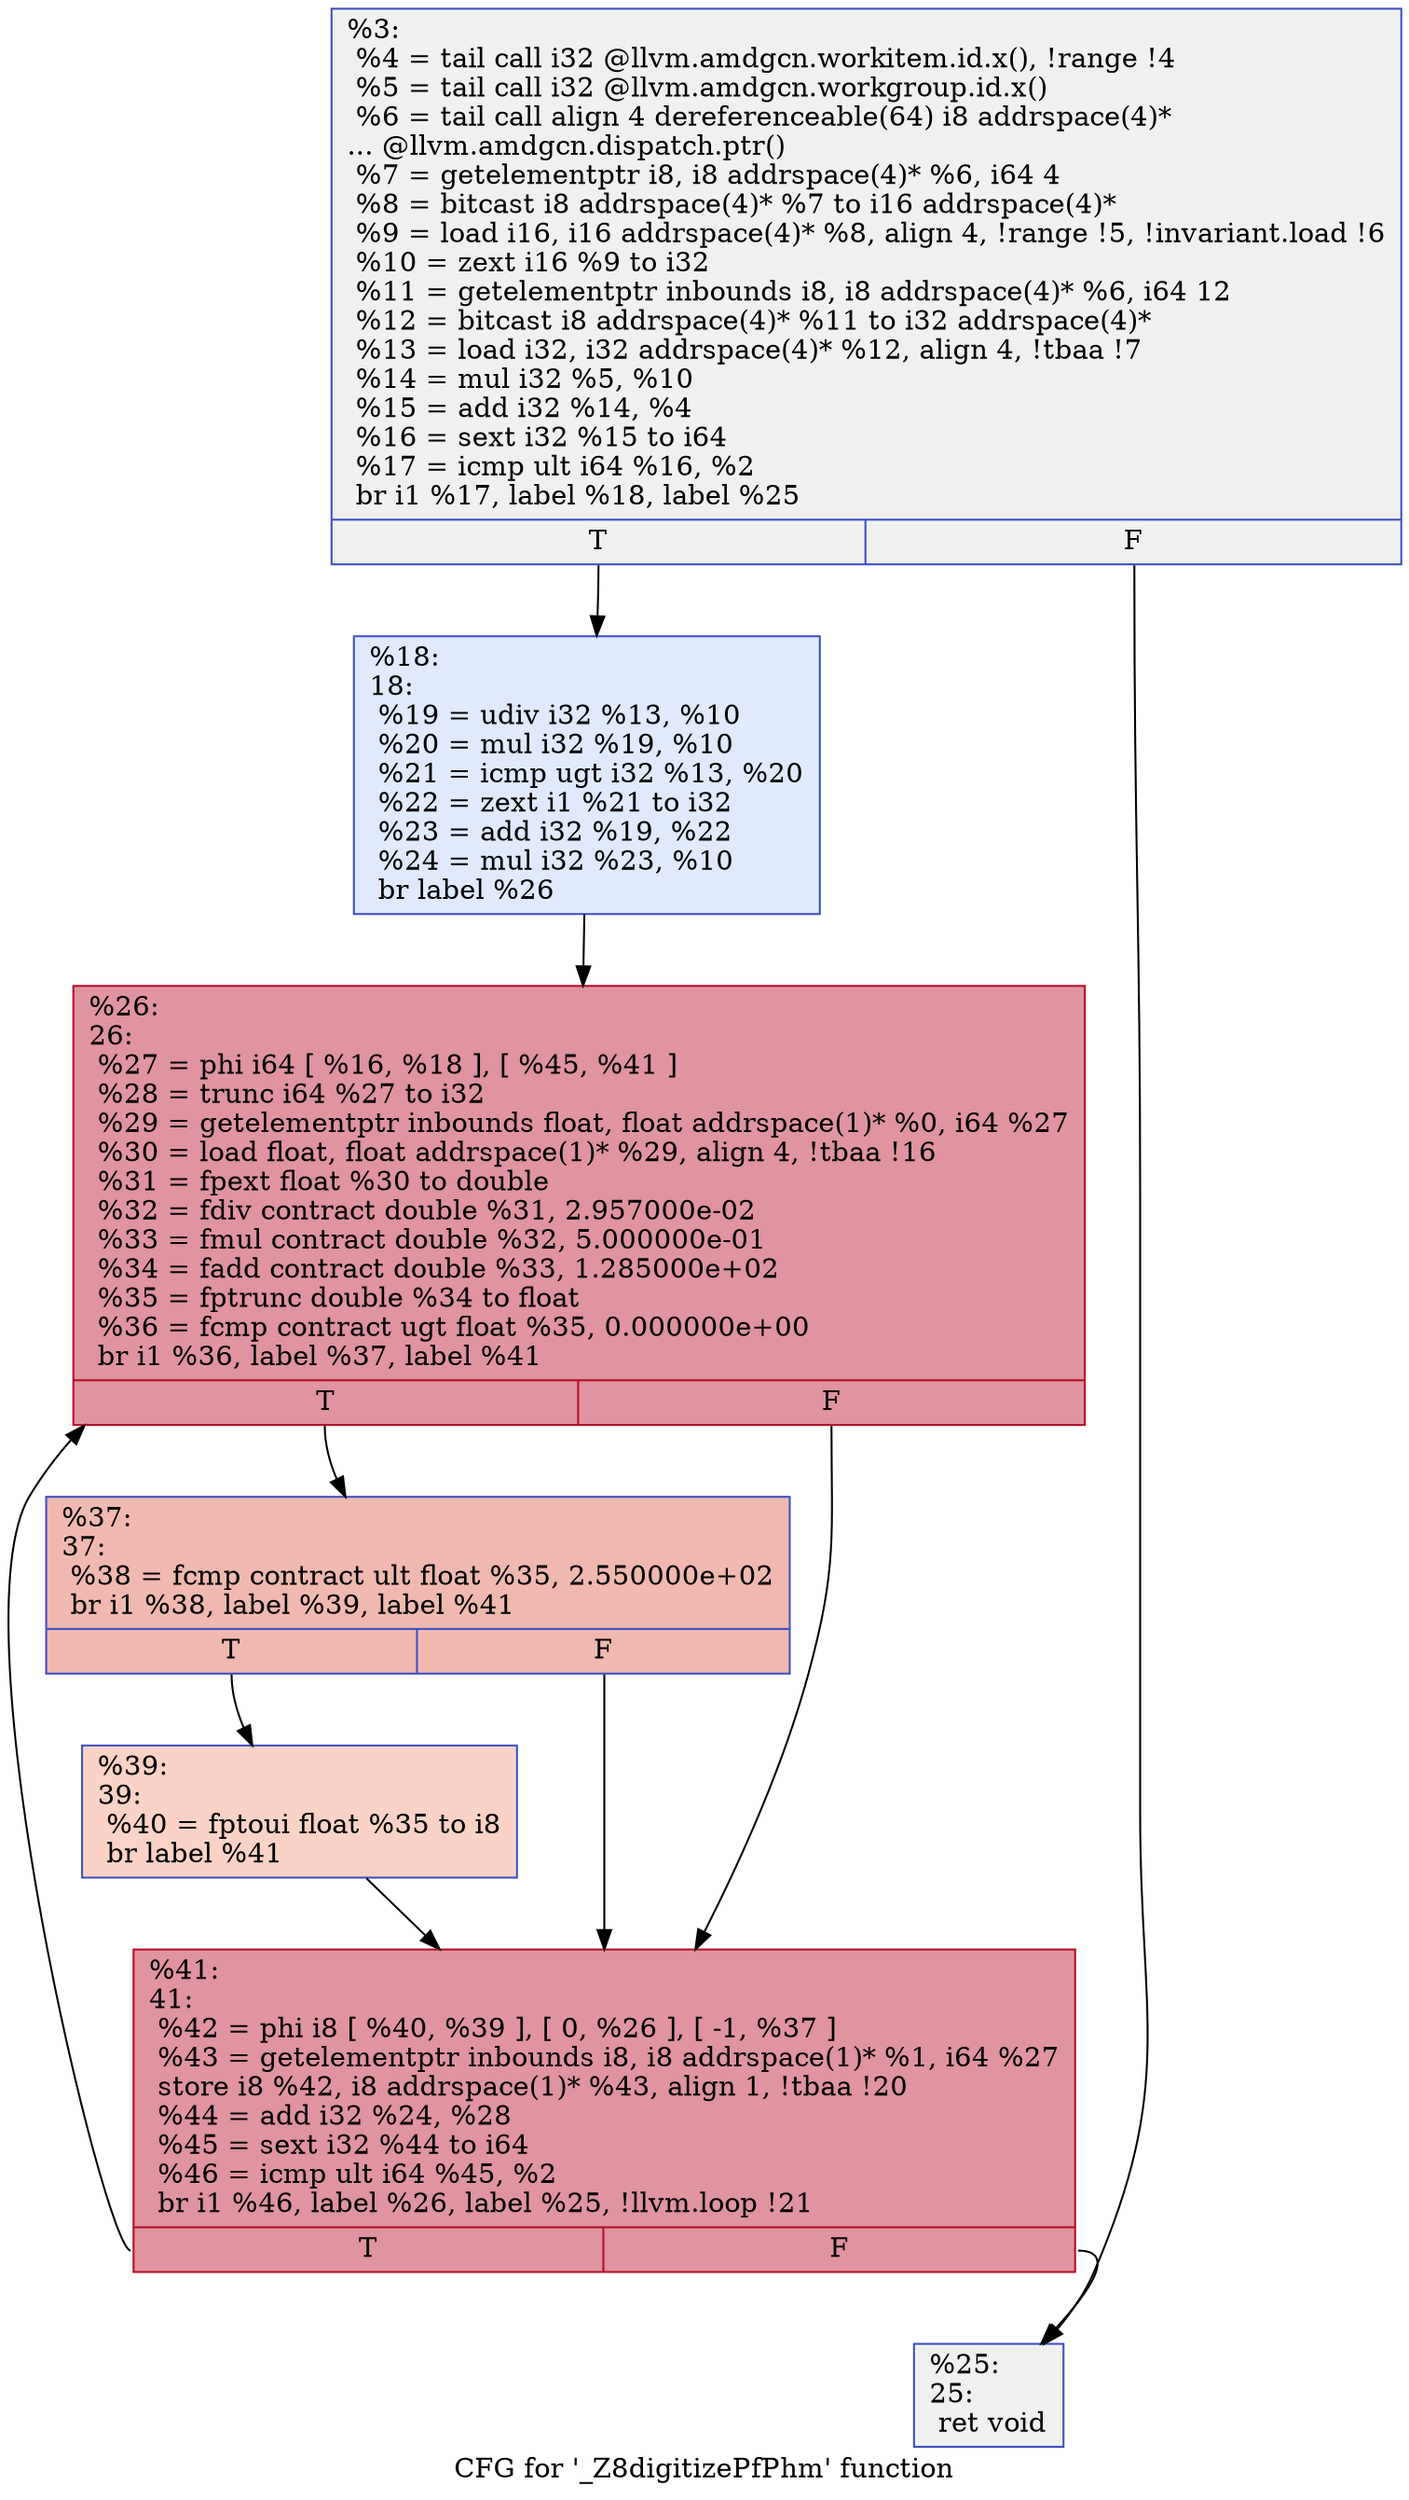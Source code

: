 digraph "CFG for '_Z8digitizePfPhm' function" {
	label="CFG for '_Z8digitizePfPhm' function";

	Node0x6398700 [shape=record,color="#3d50c3ff", style=filled, fillcolor="#dedcdb70",label="{%3:\l  %4 = tail call i32 @llvm.amdgcn.workitem.id.x(), !range !4\l  %5 = tail call i32 @llvm.amdgcn.workgroup.id.x()\l  %6 = tail call align 4 dereferenceable(64) i8 addrspace(4)*\l... @llvm.amdgcn.dispatch.ptr()\l  %7 = getelementptr i8, i8 addrspace(4)* %6, i64 4\l  %8 = bitcast i8 addrspace(4)* %7 to i16 addrspace(4)*\l  %9 = load i16, i16 addrspace(4)* %8, align 4, !range !5, !invariant.load !6\l  %10 = zext i16 %9 to i32\l  %11 = getelementptr inbounds i8, i8 addrspace(4)* %6, i64 12\l  %12 = bitcast i8 addrspace(4)* %11 to i32 addrspace(4)*\l  %13 = load i32, i32 addrspace(4)* %12, align 4, !tbaa !7\l  %14 = mul i32 %5, %10\l  %15 = add i32 %14, %4\l  %16 = sext i32 %15 to i64\l  %17 = icmp ult i64 %16, %2\l  br i1 %17, label %18, label %25\l|{<s0>T|<s1>F}}"];
	Node0x6398700:s0 -> Node0x6399490;
	Node0x6398700:s1 -> Node0x639aa70;
	Node0x6399490 [shape=record,color="#3d50c3ff", style=filled, fillcolor="#b9d0f970",label="{%18:\l18:                                               \l  %19 = udiv i32 %13, %10\l  %20 = mul i32 %19, %10\l  %21 = icmp ugt i32 %13, %20\l  %22 = zext i1 %21 to i32\l  %23 = add i32 %19, %22\l  %24 = mul i32 %23, %10\l  br label %26\l}"];
	Node0x6399490 -> Node0x639aef0;
	Node0x639aa70 [shape=record,color="#3d50c3ff", style=filled, fillcolor="#dedcdb70",label="{%25:\l25:                                               \l  ret void\l}"];
	Node0x639aef0 [shape=record,color="#b70d28ff", style=filled, fillcolor="#b70d2870",label="{%26:\l26:                                               \l  %27 = phi i64 [ %16, %18 ], [ %45, %41 ]\l  %28 = trunc i64 %27 to i32\l  %29 = getelementptr inbounds float, float addrspace(1)* %0, i64 %27\l  %30 = load float, float addrspace(1)* %29, align 4, !tbaa !16\l  %31 = fpext float %30 to double\l  %32 = fdiv contract double %31, 2.957000e-02\l  %33 = fmul contract double %32, 5.000000e-01\l  %34 = fadd contract double %33, 1.285000e+02\l  %35 = fptrunc double %34 to float\l  %36 = fcmp contract ugt float %35, 0.000000e+00\l  br i1 %36, label %37, label %41\l|{<s0>T|<s1>F}}"];
	Node0x639aef0:s0 -> Node0x639c320;
	Node0x639aef0:s1 -> Node0x639b000;
	Node0x639c320 [shape=record,color="#3d50c3ff", style=filled, fillcolor="#de614d70",label="{%37:\l37:                                               \l  %38 = fcmp contract ult float %35, 2.550000e+02\l  br i1 %38, label %39, label %41\l|{<s0>T|<s1>F}}"];
	Node0x639c320:s0 -> Node0x639c4f0;
	Node0x639c320:s1 -> Node0x639b000;
	Node0x639c4f0 [shape=record,color="#3d50c3ff", style=filled, fillcolor="#f59c7d70",label="{%39:\l39:                                               \l  %40 = fptoui float %35 to i8\l  br label %41\l}"];
	Node0x639c4f0 -> Node0x639b000;
	Node0x639b000 [shape=record,color="#b70d28ff", style=filled, fillcolor="#b70d2870",label="{%41:\l41:                                               \l  %42 = phi i8 [ %40, %39 ], [ 0, %26 ], [ -1, %37 ]\l  %43 = getelementptr inbounds i8, i8 addrspace(1)* %1, i64 %27\l  store i8 %42, i8 addrspace(1)* %43, align 1, !tbaa !20\l  %44 = add i32 %24, %28\l  %45 = sext i32 %44 to i64\l  %46 = icmp ult i64 %45, %2\l  br i1 %46, label %26, label %25, !llvm.loop !21\l|{<s0>T|<s1>F}}"];
	Node0x639b000:s0 -> Node0x639aef0;
	Node0x639b000:s1 -> Node0x639aa70;
}
